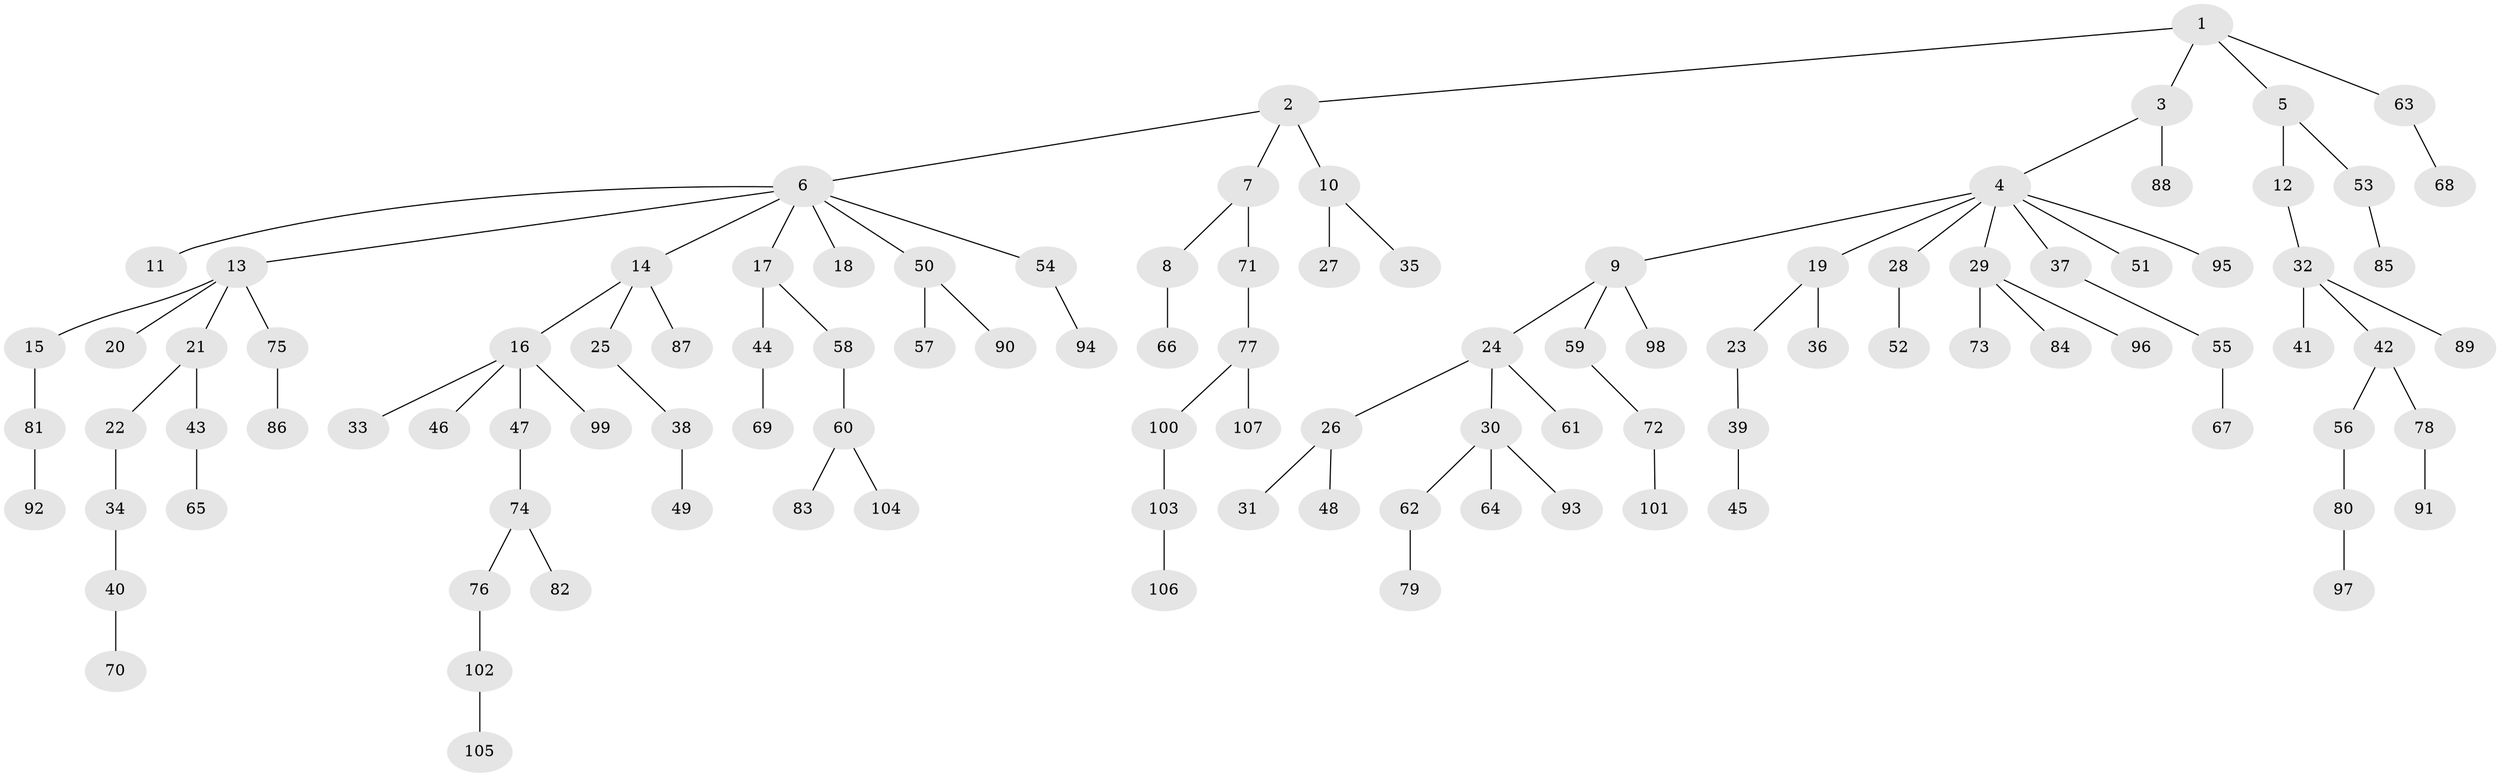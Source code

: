 // Generated by graph-tools (version 1.1) at 2025/26/03/09/25 03:26:24]
// undirected, 107 vertices, 106 edges
graph export_dot {
graph [start="1"]
  node [color=gray90,style=filled];
  1;
  2;
  3;
  4;
  5;
  6;
  7;
  8;
  9;
  10;
  11;
  12;
  13;
  14;
  15;
  16;
  17;
  18;
  19;
  20;
  21;
  22;
  23;
  24;
  25;
  26;
  27;
  28;
  29;
  30;
  31;
  32;
  33;
  34;
  35;
  36;
  37;
  38;
  39;
  40;
  41;
  42;
  43;
  44;
  45;
  46;
  47;
  48;
  49;
  50;
  51;
  52;
  53;
  54;
  55;
  56;
  57;
  58;
  59;
  60;
  61;
  62;
  63;
  64;
  65;
  66;
  67;
  68;
  69;
  70;
  71;
  72;
  73;
  74;
  75;
  76;
  77;
  78;
  79;
  80;
  81;
  82;
  83;
  84;
  85;
  86;
  87;
  88;
  89;
  90;
  91;
  92;
  93;
  94;
  95;
  96;
  97;
  98;
  99;
  100;
  101;
  102;
  103;
  104;
  105;
  106;
  107;
  1 -- 2;
  1 -- 3;
  1 -- 5;
  1 -- 63;
  2 -- 6;
  2 -- 7;
  2 -- 10;
  3 -- 4;
  3 -- 88;
  4 -- 9;
  4 -- 19;
  4 -- 28;
  4 -- 29;
  4 -- 37;
  4 -- 51;
  4 -- 95;
  5 -- 12;
  5 -- 53;
  6 -- 11;
  6 -- 13;
  6 -- 14;
  6 -- 17;
  6 -- 18;
  6 -- 50;
  6 -- 54;
  7 -- 8;
  7 -- 71;
  8 -- 66;
  9 -- 24;
  9 -- 59;
  9 -- 98;
  10 -- 27;
  10 -- 35;
  12 -- 32;
  13 -- 15;
  13 -- 20;
  13 -- 21;
  13 -- 75;
  14 -- 16;
  14 -- 25;
  14 -- 87;
  15 -- 81;
  16 -- 33;
  16 -- 46;
  16 -- 47;
  16 -- 99;
  17 -- 44;
  17 -- 58;
  19 -- 23;
  19 -- 36;
  21 -- 22;
  21 -- 43;
  22 -- 34;
  23 -- 39;
  24 -- 26;
  24 -- 30;
  24 -- 61;
  25 -- 38;
  26 -- 31;
  26 -- 48;
  28 -- 52;
  29 -- 73;
  29 -- 84;
  29 -- 96;
  30 -- 62;
  30 -- 64;
  30 -- 93;
  32 -- 41;
  32 -- 42;
  32 -- 89;
  34 -- 40;
  37 -- 55;
  38 -- 49;
  39 -- 45;
  40 -- 70;
  42 -- 56;
  42 -- 78;
  43 -- 65;
  44 -- 69;
  47 -- 74;
  50 -- 57;
  50 -- 90;
  53 -- 85;
  54 -- 94;
  55 -- 67;
  56 -- 80;
  58 -- 60;
  59 -- 72;
  60 -- 83;
  60 -- 104;
  62 -- 79;
  63 -- 68;
  71 -- 77;
  72 -- 101;
  74 -- 76;
  74 -- 82;
  75 -- 86;
  76 -- 102;
  77 -- 100;
  77 -- 107;
  78 -- 91;
  80 -- 97;
  81 -- 92;
  100 -- 103;
  102 -- 105;
  103 -- 106;
}
